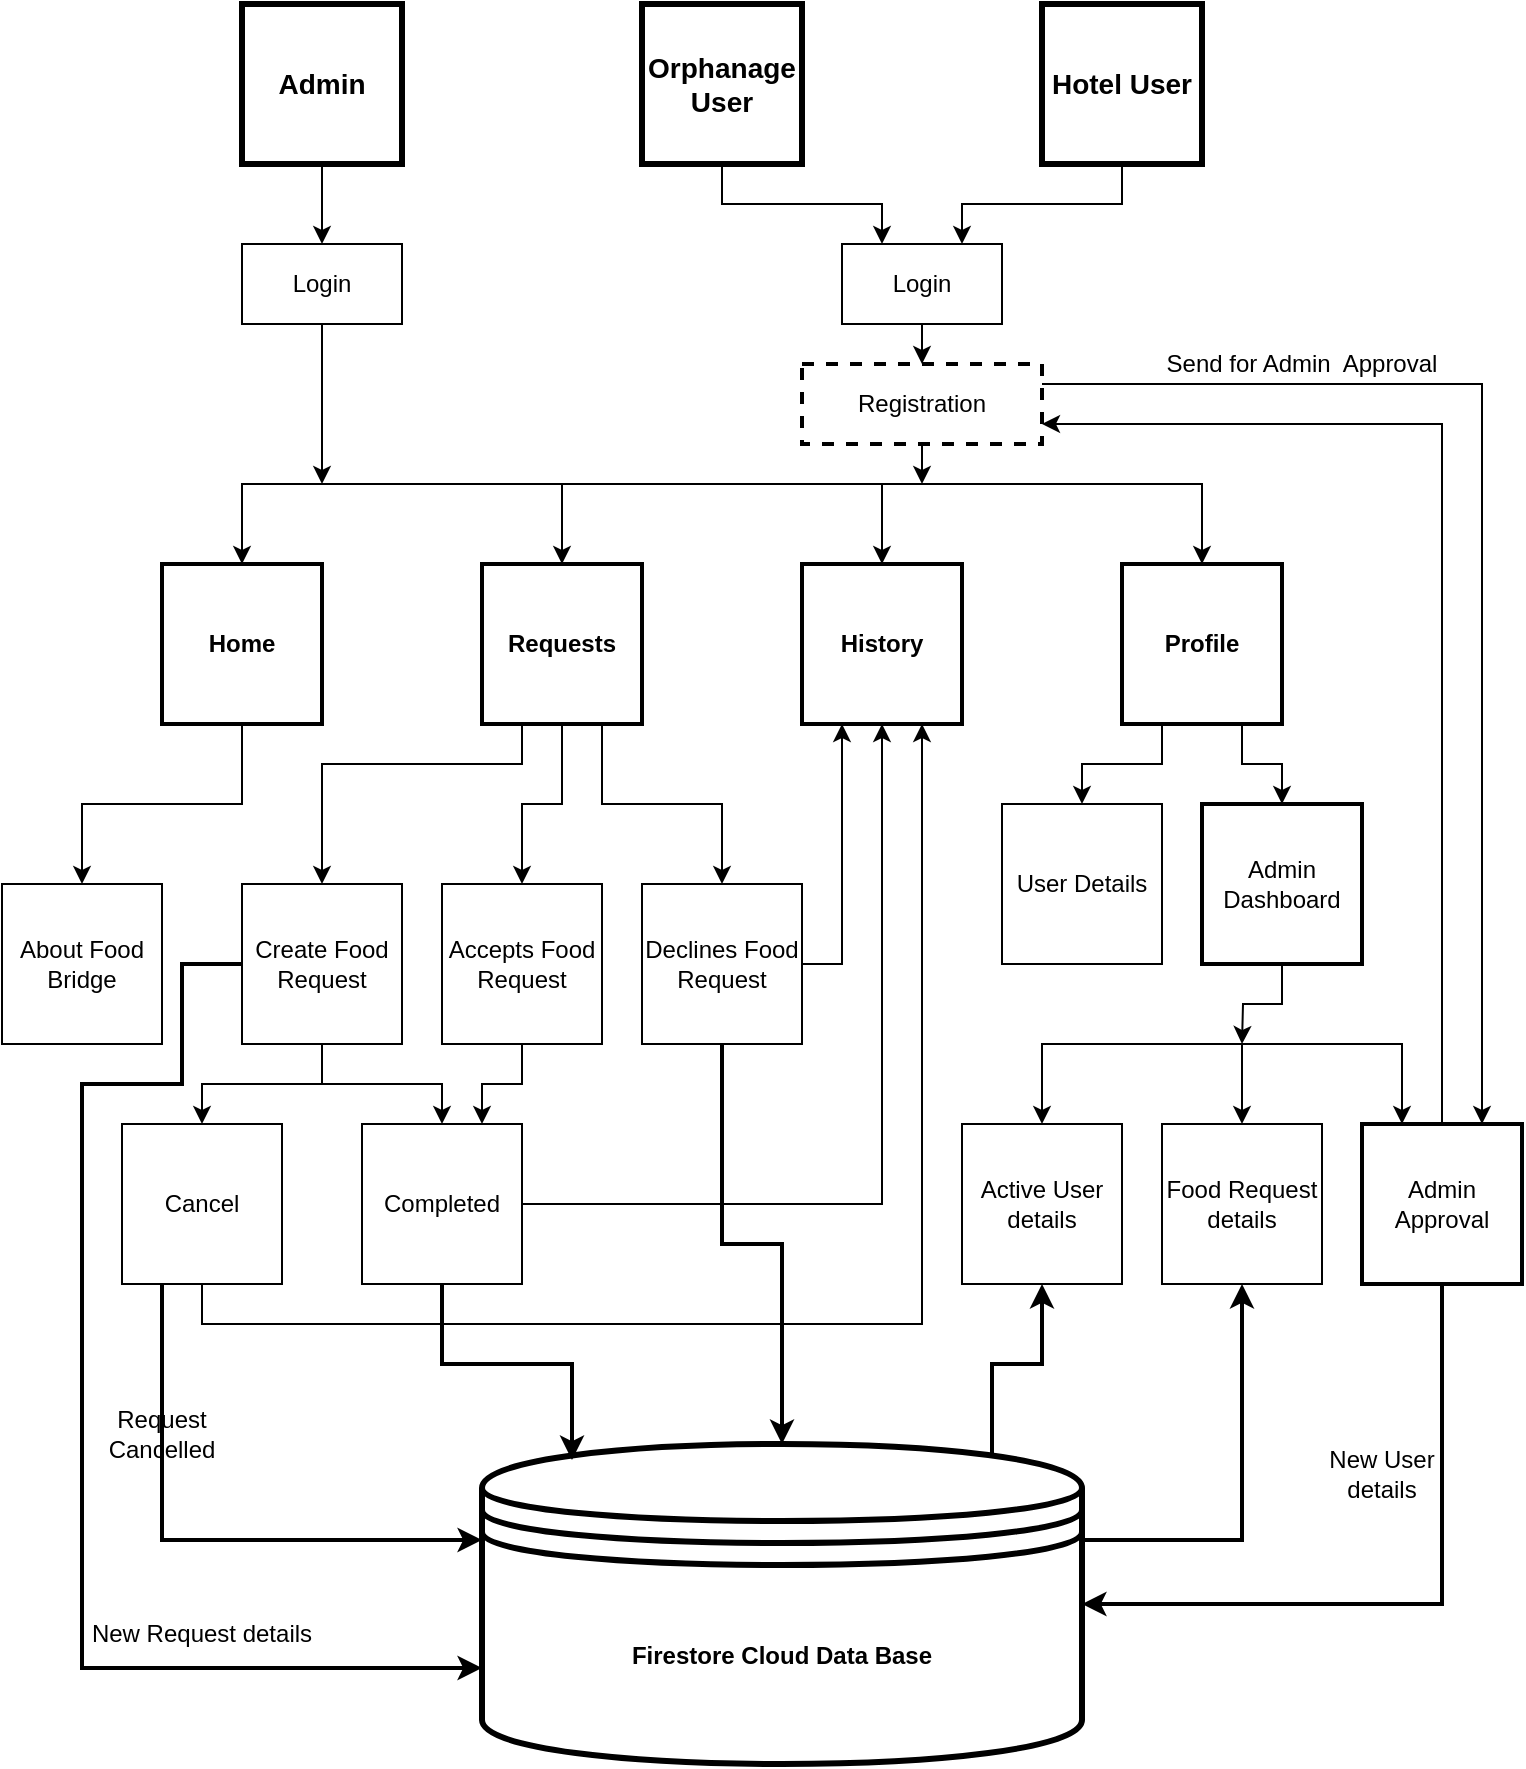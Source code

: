 <mxfile version="24.2.7" type="github">
  <diagram name="Page-1" id="znhg0SCUUhbqK9GvKvF4">
    <mxGraphModel dx="1400" dy="743" grid="1" gridSize="10" guides="1" tooltips="1" connect="1" arrows="1" fold="1" page="1" pageScale="1" pageWidth="850" pageHeight="1100" math="0" shadow="0">
      <root>
        <mxCell id="0" />
        <mxCell id="1" parent="0" />
        <mxCell id="8c7B7hxSat0-A_cdlG8Q-35" style="edgeStyle=orthogonalEdgeStyle;rounded=0;orthogonalLoop=1;jettySize=auto;html=1;exitX=0.5;exitY=1;exitDx=0;exitDy=0;entryX=0.5;entryY=0;entryDx=0;entryDy=0;" edge="1" parent="1" source="8c7B7hxSat0-A_cdlG8Q-1" target="8c7B7hxSat0-A_cdlG8Q-34">
          <mxGeometry relative="1" as="geometry" />
        </mxCell>
        <mxCell id="8c7B7hxSat0-A_cdlG8Q-1" value="&lt;b&gt;Home&lt;/b&gt;" style="whiteSpace=wrap;html=1;aspect=fixed;strokeWidth=2;" vertex="1" parent="1">
          <mxGeometry x="160" y="320" width="80" height="80" as="geometry" />
        </mxCell>
        <mxCell id="8c7B7hxSat0-A_cdlG8Q-28" style="edgeStyle=orthogonalEdgeStyle;rounded=0;orthogonalLoop=1;jettySize=auto;html=1;exitX=0.5;exitY=1;exitDx=0;exitDy=0;entryX=0.75;entryY=0;entryDx=0;entryDy=0;" edge="1" parent="1" source="8c7B7hxSat0-A_cdlG8Q-2" target="8c7B7hxSat0-A_cdlG8Q-31">
          <mxGeometry relative="1" as="geometry">
            <mxPoint x="640" y="160" as="targetPoint" />
          </mxGeometry>
        </mxCell>
        <mxCell id="8c7B7hxSat0-A_cdlG8Q-2" value="&lt;b&gt;&lt;font style=&quot;font-size: 14px;&quot;&gt;Hotel User&lt;/font&gt;&lt;/b&gt;" style="whiteSpace=wrap;html=1;aspect=fixed;strokeWidth=3;" vertex="1" parent="1">
          <mxGeometry x="600" y="40" width="80" height="80" as="geometry" />
        </mxCell>
        <mxCell id="8c7B7hxSat0-A_cdlG8Q-27" style="edgeStyle=orthogonalEdgeStyle;rounded=0;orthogonalLoop=1;jettySize=auto;html=1;exitX=0.5;exitY=1;exitDx=0;exitDy=0;entryX=0.25;entryY=0;entryDx=0;entryDy=0;" edge="1" parent="1" source="8c7B7hxSat0-A_cdlG8Q-3" target="8c7B7hxSat0-A_cdlG8Q-31">
          <mxGeometry relative="1" as="geometry">
            <mxPoint x="440" y="140" as="targetPoint" />
            <Array as="points">
              <mxPoint x="440" y="140" />
              <mxPoint x="520" y="140" />
            </Array>
          </mxGeometry>
        </mxCell>
        <mxCell id="8c7B7hxSat0-A_cdlG8Q-3" value="&lt;font style=&quot;font-size: 14px;&quot;&gt;&lt;b&gt;Orphanage User&lt;/b&gt;&lt;/font&gt;" style="whiteSpace=wrap;html=1;aspect=fixed;strokeWidth=3;" vertex="1" parent="1">
          <mxGeometry x="400" y="40" width="80" height="80" as="geometry" />
        </mxCell>
        <mxCell id="8c7B7hxSat0-A_cdlG8Q-26" style="edgeStyle=orthogonalEdgeStyle;rounded=0;orthogonalLoop=1;jettySize=auto;html=1;exitX=0.5;exitY=1;exitDx=0;exitDy=0;entryX=0.5;entryY=0;entryDx=0;entryDy=0;" edge="1" parent="1" source="8c7B7hxSat0-A_cdlG8Q-4" target="8c7B7hxSat0-A_cdlG8Q-53">
          <mxGeometry relative="1" as="geometry">
            <mxPoint x="240" y="200" as="targetPoint" />
          </mxGeometry>
        </mxCell>
        <mxCell id="8c7B7hxSat0-A_cdlG8Q-4" value="&lt;b&gt;&lt;font style=&quot;font-size: 14px;&quot;&gt;Admin&lt;/font&gt;&lt;/b&gt;" style="whiteSpace=wrap;html=1;aspect=fixed;strokeWidth=3;" vertex="1" parent="1">
          <mxGeometry x="200" y="40" width="80" height="80" as="geometry" />
        </mxCell>
        <mxCell id="8c7B7hxSat0-A_cdlG8Q-36" style="edgeStyle=orthogonalEdgeStyle;rounded=0;orthogonalLoop=1;jettySize=auto;html=1;exitX=0.25;exitY=1;exitDx=0;exitDy=0;entryX=0.5;entryY=0;entryDx=0;entryDy=0;" edge="1" parent="1" source="8c7B7hxSat0-A_cdlG8Q-5" target="8c7B7hxSat0-A_cdlG8Q-10">
          <mxGeometry relative="1" as="geometry">
            <Array as="points">
              <mxPoint x="340" y="420" />
              <mxPoint x="240" y="420" />
            </Array>
          </mxGeometry>
        </mxCell>
        <mxCell id="8c7B7hxSat0-A_cdlG8Q-37" style="edgeStyle=orthogonalEdgeStyle;rounded=0;orthogonalLoop=1;jettySize=auto;html=1;exitX=0.5;exitY=1;exitDx=0;exitDy=0;" edge="1" parent="1" source="8c7B7hxSat0-A_cdlG8Q-5" target="8c7B7hxSat0-A_cdlG8Q-9">
          <mxGeometry relative="1" as="geometry" />
        </mxCell>
        <mxCell id="8c7B7hxSat0-A_cdlG8Q-38" style="edgeStyle=orthogonalEdgeStyle;rounded=0;orthogonalLoop=1;jettySize=auto;html=1;exitX=0.75;exitY=1;exitDx=0;exitDy=0;entryX=0.5;entryY=0;entryDx=0;entryDy=0;" edge="1" parent="1" source="8c7B7hxSat0-A_cdlG8Q-5" target="8c7B7hxSat0-A_cdlG8Q-8">
          <mxGeometry relative="1" as="geometry" />
        </mxCell>
        <mxCell id="8c7B7hxSat0-A_cdlG8Q-5" value="&lt;b&gt;Requests&lt;/b&gt;" style="whiteSpace=wrap;html=1;aspect=fixed;strokeWidth=2;" vertex="1" parent="1">
          <mxGeometry x="320" y="320" width="80" height="80" as="geometry" />
        </mxCell>
        <mxCell id="8c7B7hxSat0-A_cdlG8Q-6" value="&lt;b&gt;History&lt;/b&gt;" style="whiteSpace=wrap;html=1;aspect=fixed;strokeWidth=2;" vertex="1" parent="1">
          <mxGeometry x="480" y="320" width="80" height="80" as="geometry" />
        </mxCell>
        <mxCell id="8c7B7hxSat0-A_cdlG8Q-39" style="edgeStyle=orthogonalEdgeStyle;rounded=0;orthogonalLoop=1;jettySize=auto;html=1;exitX=0.75;exitY=1;exitDx=0;exitDy=0;entryX=0.5;entryY=0;entryDx=0;entryDy=0;" edge="1" parent="1" source="8c7B7hxSat0-A_cdlG8Q-7" target="8c7B7hxSat0-A_cdlG8Q-13">
          <mxGeometry relative="1" as="geometry" />
        </mxCell>
        <mxCell id="8c7B7hxSat0-A_cdlG8Q-40" style="edgeStyle=orthogonalEdgeStyle;rounded=0;orthogonalLoop=1;jettySize=auto;html=1;exitX=0.25;exitY=1;exitDx=0;exitDy=0;entryX=0.5;entryY=0;entryDx=0;entryDy=0;" edge="1" parent="1" source="8c7B7hxSat0-A_cdlG8Q-7" target="8c7B7hxSat0-A_cdlG8Q-14">
          <mxGeometry relative="1" as="geometry" />
        </mxCell>
        <mxCell id="8c7B7hxSat0-A_cdlG8Q-7" value="&lt;b&gt;Profile&lt;/b&gt;" style="whiteSpace=wrap;html=1;aspect=fixed;strokeWidth=2;" vertex="1" parent="1">
          <mxGeometry x="640" y="320" width="80" height="80" as="geometry" />
        </mxCell>
        <mxCell id="8c7B7hxSat0-A_cdlG8Q-51" style="edgeStyle=orthogonalEdgeStyle;rounded=0;orthogonalLoop=1;jettySize=auto;html=1;exitX=1;exitY=0.5;exitDx=0;exitDy=0;entryX=0.25;entryY=1;entryDx=0;entryDy=0;" edge="1" parent="1" source="8c7B7hxSat0-A_cdlG8Q-8" target="8c7B7hxSat0-A_cdlG8Q-6">
          <mxGeometry relative="1" as="geometry" />
        </mxCell>
        <mxCell id="8c7B7hxSat0-A_cdlG8Q-64" style="edgeStyle=orthogonalEdgeStyle;rounded=0;orthogonalLoop=1;jettySize=auto;html=1;exitX=0.5;exitY=1;exitDx=0;exitDy=0;entryX=0.5;entryY=0;entryDx=0;entryDy=0;strokeWidth=2;" edge="1" parent="1" source="8c7B7hxSat0-A_cdlG8Q-8" target="8c7B7hxSat0-A_cdlG8Q-55">
          <mxGeometry relative="1" as="geometry" />
        </mxCell>
        <mxCell id="8c7B7hxSat0-A_cdlG8Q-8" value="Declines Food Request" style="whiteSpace=wrap;html=1;aspect=fixed;" vertex="1" parent="1">
          <mxGeometry x="400" y="480" width="80" height="80" as="geometry" />
        </mxCell>
        <mxCell id="8c7B7hxSat0-A_cdlG8Q-52" style="edgeStyle=orthogonalEdgeStyle;rounded=0;orthogonalLoop=1;jettySize=auto;html=1;exitX=0.5;exitY=1;exitDx=0;exitDy=0;entryX=0.75;entryY=0;entryDx=0;entryDy=0;" edge="1" parent="1" source="8c7B7hxSat0-A_cdlG8Q-9" target="8c7B7hxSat0-A_cdlG8Q-46">
          <mxGeometry relative="1" as="geometry" />
        </mxCell>
        <mxCell id="8c7B7hxSat0-A_cdlG8Q-9" value="Accepts Food Request" style="whiteSpace=wrap;html=1;aspect=fixed;" vertex="1" parent="1">
          <mxGeometry x="300" y="480" width="80" height="80" as="geometry" />
        </mxCell>
        <mxCell id="8c7B7hxSat0-A_cdlG8Q-47" style="edgeStyle=orthogonalEdgeStyle;rounded=0;orthogonalLoop=1;jettySize=auto;html=1;exitX=0.5;exitY=1;exitDx=0;exitDy=0;entryX=0.5;entryY=0;entryDx=0;entryDy=0;" edge="1" parent="1" source="8c7B7hxSat0-A_cdlG8Q-10" target="8c7B7hxSat0-A_cdlG8Q-46">
          <mxGeometry relative="1" as="geometry" />
        </mxCell>
        <mxCell id="8c7B7hxSat0-A_cdlG8Q-48" style="edgeStyle=orthogonalEdgeStyle;rounded=0;orthogonalLoop=1;jettySize=auto;html=1;exitX=0.5;exitY=1;exitDx=0;exitDy=0;entryX=0.5;entryY=0;entryDx=0;entryDy=0;" edge="1" parent="1" source="8c7B7hxSat0-A_cdlG8Q-10" target="8c7B7hxSat0-A_cdlG8Q-45">
          <mxGeometry relative="1" as="geometry" />
        </mxCell>
        <mxCell id="8c7B7hxSat0-A_cdlG8Q-65" style="edgeStyle=orthogonalEdgeStyle;rounded=0;orthogonalLoop=1;jettySize=auto;html=1;exitX=0;exitY=0.5;exitDx=0;exitDy=0;entryX=0;entryY=0.7;entryDx=0;entryDy=0;strokeWidth=2;" edge="1" parent="1" source="8c7B7hxSat0-A_cdlG8Q-10" target="8c7B7hxSat0-A_cdlG8Q-55">
          <mxGeometry relative="1" as="geometry">
            <Array as="points">
              <mxPoint x="170" y="520" />
              <mxPoint x="170" y="580" />
              <mxPoint x="120" y="580" />
              <mxPoint x="120" y="872" />
            </Array>
          </mxGeometry>
        </mxCell>
        <mxCell id="8c7B7hxSat0-A_cdlG8Q-10" value="Create Food Request" style="whiteSpace=wrap;html=1;aspect=fixed;" vertex="1" parent="1">
          <mxGeometry x="200" y="480" width="80" height="80" as="geometry" />
        </mxCell>
        <mxCell id="8c7B7hxSat0-A_cdlG8Q-29" style="edgeStyle=orthogonalEdgeStyle;rounded=0;orthogonalLoop=1;jettySize=auto;html=1;exitX=1;exitY=0.25;exitDx=0;exitDy=0;entryX=0.75;entryY=0;entryDx=0;entryDy=0;" edge="1" parent="1" source="8c7B7hxSat0-A_cdlG8Q-12" target="8c7B7hxSat0-A_cdlG8Q-15">
          <mxGeometry relative="1" as="geometry" />
        </mxCell>
        <mxCell id="8c7B7hxSat0-A_cdlG8Q-33" style="edgeStyle=orthogonalEdgeStyle;rounded=0;orthogonalLoop=1;jettySize=auto;html=1;exitX=0.5;exitY=1;exitDx=0;exitDy=0;" edge="1" parent="1" source="8c7B7hxSat0-A_cdlG8Q-12">
          <mxGeometry relative="1" as="geometry">
            <mxPoint x="540" y="280" as="targetPoint" />
          </mxGeometry>
        </mxCell>
        <mxCell id="8c7B7hxSat0-A_cdlG8Q-12" value="Registration" style="rounded=0;whiteSpace=wrap;html=1;dashed=1;strokeWidth=2;" vertex="1" parent="1">
          <mxGeometry x="480" y="220" width="120" height="40" as="geometry" />
        </mxCell>
        <mxCell id="8c7B7hxSat0-A_cdlG8Q-43" style="edgeStyle=orthogonalEdgeStyle;rounded=0;orthogonalLoop=1;jettySize=auto;html=1;exitX=0.5;exitY=1;exitDx=0;exitDy=0;" edge="1" parent="1" source="8c7B7hxSat0-A_cdlG8Q-13">
          <mxGeometry relative="1" as="geometry">
            <mxPoint x="700" y="560" as="targetPoint" />
          </mxGeometry>
        </mxCell>
        <mxCell id="8c7B7hxSat0-A_cdlG8Q-13" value="Admin Dashboard" style="whiteSpace=wrap;html=1;aspect=fixed;strokeWidth=2;" vertex="1" parent="1">
          <mxGeometry x="680" y="440" width="80" height="80" as="geometry" />
        </mxCell>
        <mxCell id="8c7B7hxSat0-A_cdlG8Q-14" value="User Details" style="whiteSpace=wrap;html=1;aspect=fixed;" vertex="1" parent="1">
          <mxGeometry x="580" y="440" width="80" height="80" as="geometry" />
        </mxCell>
        <mxCell id="8c7B7hxSat0-A_cdlG8Q-30" style="edgeStyle=orthogonalEdgeStyle;rounded=0;orthogonalLoop=1;jettySize=auto;html=1;exitX=0.5;exitY=0;exitDx=0;exitDy=0;entryX=1;entryY=0.75;entryDx=0;entryDy=0;" edge="1" parent="1" source="8c7B7hxSat0-A_cdlG8Q-15" target="8c7B7hxSat0-A_cdlG8Q-12">
          <mxGeometry relative="1" as="geometry" />
        </mxCell>
        <mxCell id="8c7B7hxSat0-A_cdlG8Q-57" style="edgeStyle=orthogonalEdgeStyle;rounded=0;orthogonalLoop=1;jettySize=auto;html=1;exitX=0.5;exitY=1;exitDx=0;exitDy=0;entryX=1;entryY=0.5;entryDx=0;entryDy=0;strokeWidth=2;" edge="1" parent="1" source="8c7B7hxSat0-A_cdlG8Q-15" target="8c7B7hxSat0-A_cdlG8Q-55">
          <mxGeometry relative="1" as="geometry" />
        </mxCell>
        <mxCell id="8c7B7hxSat0-A_cdlG8Q-15" value="Admin Approval" style="whiteSpace=wrap;html=1;aspect=fixed;strokeWidth=2;" vertex="1" parent="1">
          <mxGeometry x="760" y="600" width="80" height="80" as="geometry" />
        </mxCell>
        <mxCell id="8c7B7hxSat0-A_cdlG8Q-16" value="Active User details" style="whiteSpace=wrap;html=1;aspect=fixed;" vertex="1" parent="1">
          <mxGeometry x="560" y="600" width="80" height="80" as="geometry" />
        </mxCell>
        <mxCell id="8c7B7hxSat0-A_cdlG8Q-17" value="Food Request details" style="whiteSpace=wrap;html=1;aspect=fixed;" vertex="1" parent="1">
          <mxGeometry x="660" y="600" width="80" height="80" as="geometry" />
        </mxCell>
        <mxCell id="8c7B7hxSat0-A_cdlG8Q-24" value="" style="endArrow=classic;startArrow=classic;html=1;rounded=0;exitX=0.5;exitY=0;exitDx=0;exitDy=0;entryX=0.5;entryY=0;entryDx=0;entryDy=0;" edge="1" parent="1" source="8c7B7hxSat0-A_cdlG8Q-1" target="8c7B7hxSat0-A_cdlG8Q-7">
          <mxGeometry width="50" height="50" relative="1" as="geometry">
            <mxPoint x="370" y="230" as="sourcePoint" />
            <mxPoint x="420" y="180" as="targetPoint" />
            <Array as="points">
              <mxPoint x="200" y="280" />
              <mxPoint x="680" y="280" />
            </Array>
          </mxGeometry>
        </mxCell>
        <mxCell id="8c7B7hxSat0-A_cdlG8Q-25" value="" style="endArrow=classic;startArrow=classic;html=1;rounded=0;exitX=0.5;exitY=0;exitDx=0;exitDy=0;entryX=0.5;entryY=0;entryDx=0;entryDy=0;" edge="1" parent="1" source="8c7B7hxSat0-A_cdlG8Q-5" target="8c7B7hxSat0-A_cdlG8Q-6">
          <mxGeometry width="50" height="50" relative="1" as="geometry">
            <mxPoint x="400" y="240" as="sourcePoint" />
            <mxPoint x="490" y="230" as="targetPoint" />
            <Array as="points">
              <mxPoint x="360" y="280" />
              <mxPoint x="440" y="280" />
              <mxPoint x="520" y="280" />
            </Array>
          </mxGeometry>
        </mxCell>
        <mxCell id="8c7B7hxSat0-A_cdlG8Q-32" style="edgeStyle=orthogonalEdgeStyle;rounded=0;orthogonalLoop=1;jettySize=auto;html=1;exitX=0.5;exitY=1;exitDx=0;exitDy=0;entryX=0.5;entryY=0;entryDx=0;entryDy=0;" edge="1" parent="1" source="8c7B7hxSat0-A_cdlG8Q-31" target="8c7B7hxSat0-A_cdlG8Q-12">
          <mxGeometry relative="1" as="geometry" />
        </mxCell>
        <mxCell id="8c7B7hxSat0-A_cdlG8Q-31" value="Login" style="rounded=0;whiteSpace=wrap;html=1;" vertex="1" parent="1">
          <mxGeometry x="500" y="160" width="80" height="40" as="geometry" />
        </mxCell>
        <mxCell id="8c7B7hxSat0-A_cdlG8Q-34" value="About Food Bridge" style="whiteSpace=wrap;html=1;aspect=fixed;" vertex="1" parent="1">
          <mxGeometry x="80" y="480" width="80" height="80" as="geometry" />
        </mxCell>
        <mxCell id="8c7B7hxSat0-A_cdlG8Q-44" value="" style="endArrow=classic;html=1;rounded=0;entryX=0.5;entryY=0;entryDx=0;entryDy=0;" edge="1" parent="1" target="8c7B7hxSat0-A_cdlG8Q-17">
          <mxGeometry width="50" height="50" relative="1" as="geometry">
            <mxPoint x="700" y="560" as="sourcePoint" />
            <mxPoint x="520" y="640" as="targetPoint" />
            <Array as="points" />
          </mxGeometry>
        </mxCell>
        <mxCell id="8c7B7hxSat0-A_cdlG8Q-50" style="edgeStyle=orthogonalEdgeStyle;rounded=0;orthogonalLoop=1;jettySize=auto;html=1;exitX=0.5;exitY=1;exitDx=0;exitDy=0;entryX=0.75;entryY=1;entryDx=0;entryDy=0;" edge="1" parent="1" source="8c7B7hxSat0-A_cdlG8Q-45" target="8c7B7hxSat0-A_cdlG8Q-6">
          <mxGeometry relative="1" as="geometry" />
        </mxCell>
        <mxCell id="8c7B7hxSat0-A_cdlG8Q-63" style="edgeStyle=orthogonalEdgeStyle;rounded=0;orthogonalLoop=1;jettySize=auto;html=1;exitX=0.25;exitY=1;exitDx=0;exitDy=0;entryX=0;entryY=0.3;entryDx=0;entryDy=0;strokeWidth=2;" edge="1" parent="1" source="8c7B7hxSat0-A_cdlG8Q-45" target="8c7B7hxSat0-A_cdlG8Q-55">
          <mxGeometry relative="1" as="geometry" />
        </mxCell>
        <mxCell id="8c7B7hxSat0-A_cdlG8Q-45" value="Cancel" style="whiteSpace=wrap;html=1;aspect=fixed;" vertex="1" parent="1">
          <mxGeometry x="140" y="600" width="80" height="80" as="geometry" />
        </mxCell>
        <mxCell id="8c7B7hxSat0-A_cdlG8Q-49" style="edgeStyle=orthogonalEdgeStyle;rounded=0;orthogonalLoop=1;jettySize=auto;html=1;exitX=1;exitY=0.5;exitDx=0;exitDy=0;entryX=0.5;entryY=1;entryDx=0;entryDy=0;" edge="1" parent="1" source="8c7B7hxSat0-A_cdlG8Q-46" target="8c7B7hxSat0-A_cdlG8Q-6">
          <mxGeometry relative="1" as="geometry" />
        </mxCell>
        <mxCell id="8c7B7hxSat0-A_cdlG8Q-46" value="Completed" style="whiteSpace=wrap;html=1;aspect=fixed;" vertex="1" parent="1">
          <mxGeometry x="260" y="600" width="80" height="80" as="geometry" />
        </mxCell>
        <mxCell id="8c7B7hxSat0-A_cdlG8Q-54" style="edgeStyle=orthogonalEdgeStyle;rounded=0;orthogonalLoop=1;jettySize=auto;html=1;exitX=0.5;exitY=1;exitDx=0;exitDy=0;" edge="1" parent="1" source="8c7B7hxSat0-A_cdlG8Q-53">
          <mxGeometry relative="1" as="geometry">
            <mxPoint x="240" y="280" as="targetPoint" />
          </mxGeometry>
        </mxCell>
        <mxCell id="8c7B7hxSat0-A_cdlG8Q-53" value="Login" style="rounded=0;whiteSpace=wrap;html=1;" vertex="1" parent="1">
          <mxGeometry x="200" y="160" width="80" height="40" as="geometry" />
        </mxCell>
        <mxCell id="8c7B7hxSat0-A_cdlG8Q-66" style="edgeStyle=orthogonalEdgeStyle;rounded=0;orthogonalLoop=1;jettySize=auto;html=1;exitX=0.85;exitY=0.05;exitDx=0;exitDy=0;exitPerimeter=0;entryX=0.5;entryY=1;entryDx=0;entryDy=0;strokeWidth=2;" edge="1" parent="1" source="8c7B7hxSat0-A_cdlG8Q-55" target="8c7B7hxSat0-A_cdlG8Q-16">
          <mxGeometry relative="1" as="geometry" />
        </mxCell>
        <mxCell id="8c7B7hxSat0-A_cdlG8Q-67" style="edgeStyle=orthogonalEdgeStyle;rounded=0;orthogonalLoop=1;jettySize=auto;html=1;exitX=1;exitY=0.3;exitDx=0;exitDy=0;entryX=0.5;entryY=1;entryDx=0;entryDy=0;strokeWidth=2;" edge="1" parent="1" source="8c7B7hxSat0-A_cdlG8Q-55" target="8c7B7hxSat0-A_cdlG8Q-17">
          <mxGeometry relative="1" as="geometry" />
        </mxCell>
        <mxCell id="8c7B7hxSat0-A_cdlG8Q-55" value="&lt;b&gt;Firestore Cloud Data Base&lt;/b&gt;" style="shape=datastore;whiteSpace=wrap;html=1;strokeWidth=3;" vertex="1" parent="1">
          <mxGeometry x="320" y="760" width="300" height="160" as="geometry" />
        </mxCell>
        <mxCell id="8c7B7hxSat0-A_cdlG8Q-56" value="" style="endArrow=classic;startArrow=classic;html=1;rounded=0;exitX=0.5;exitY=0;exitDx=0;exitDy=0;entryX=0.25;entryY=0;entryDx=0;entryDy=0;" edge="1" parent="1" source="8c7B7hxSat0-A_cdlG8Q-16" target="8c7B7hxSat0-A_cdlG8Q-15">
          <mxGeometry width="50" height="50" relative="1" as="geometry">
            <mxPoint x="590" y="590" as="sourcePoint" />
            <mxPoint x="640" y="540" as="targetPoint" />
            <Array as="points">
              <mxPoint x="600" y="560" />
              <mxPoint x="680" y="560" />
              <mxPoint x="780" y="560" />
            </Array>
          </mxGeometry>
        </mxCell>
        <mxCell id="8c7B7hxSat0-A_cdlG8Q-58" value="New User details" style="text;html=1;align=center;verticalAlign=middle;whiteSpace=wrap;rounded=0;" vertex="1" parent="1">
          <mxGeometry x="740" y="760" width="60" height="30" as="geometry" />
        </mxCell>
        <mxCell id="8c7B7hxSat0-A_cdlG8Q-62" style="edgeStyle=orthogonalEdgeStyle;rounded=0;orthogonalLoop=1;jettySize=auto;html=1;exitX=0.5;exitY=1;exitDx=0;exitDy=0;entryX=0.15;entryY=0.05;entryDx=0;entryDy=0;entryPerimeter=0;strokeWidth=2;" edge="1" parent="1" source="8c7B7hxSat0-A_cdlG8Q-46" target="8c7B7hxSat0-A_cdlG8Q-55">
          <mxGeometry relative="1" as="geometry" />
        </mxCell>
        <mxCell id="8c7B7hxSat0-A_cdlG8Q-68" value="Send for Admin&amp;nbsp; Approval" style="text;html=1;align=center;verticalAlign=middle;whiteSpace=wrap;rounded=0;" vertex="1" parent="1">
          <mxGeometry x="660" y="210" width="140" height="20" as="geometry" />
        </mxCell>
        <mxCell id="8c7B7hxSat0-A_cdlG8Q-69" value="Request Cancelled" style="text;html=1;align=center;verticalAlign=middle;whiteSpace=wrap;rounded=0;" vertex="1" parent="1">
          <mxGeometry x="130" y="740" width="60" height="30" as="geometry" />
        </mxCell>
        <mxCell id="8c7B7hxSat0-A_cdlG8Q-70" value="New Request details" style="text;html=1;align=center;verticalAlign=middle;whiteSpace=wrap;rounded=0;" vertex="1" parent="1">
          <mxGeometry x="120" y="840" width="120" height="30" as="geometry" />
        </mxCell>
      </root>
    </mxGraphModel>
  </diagram>
</mxfile>
